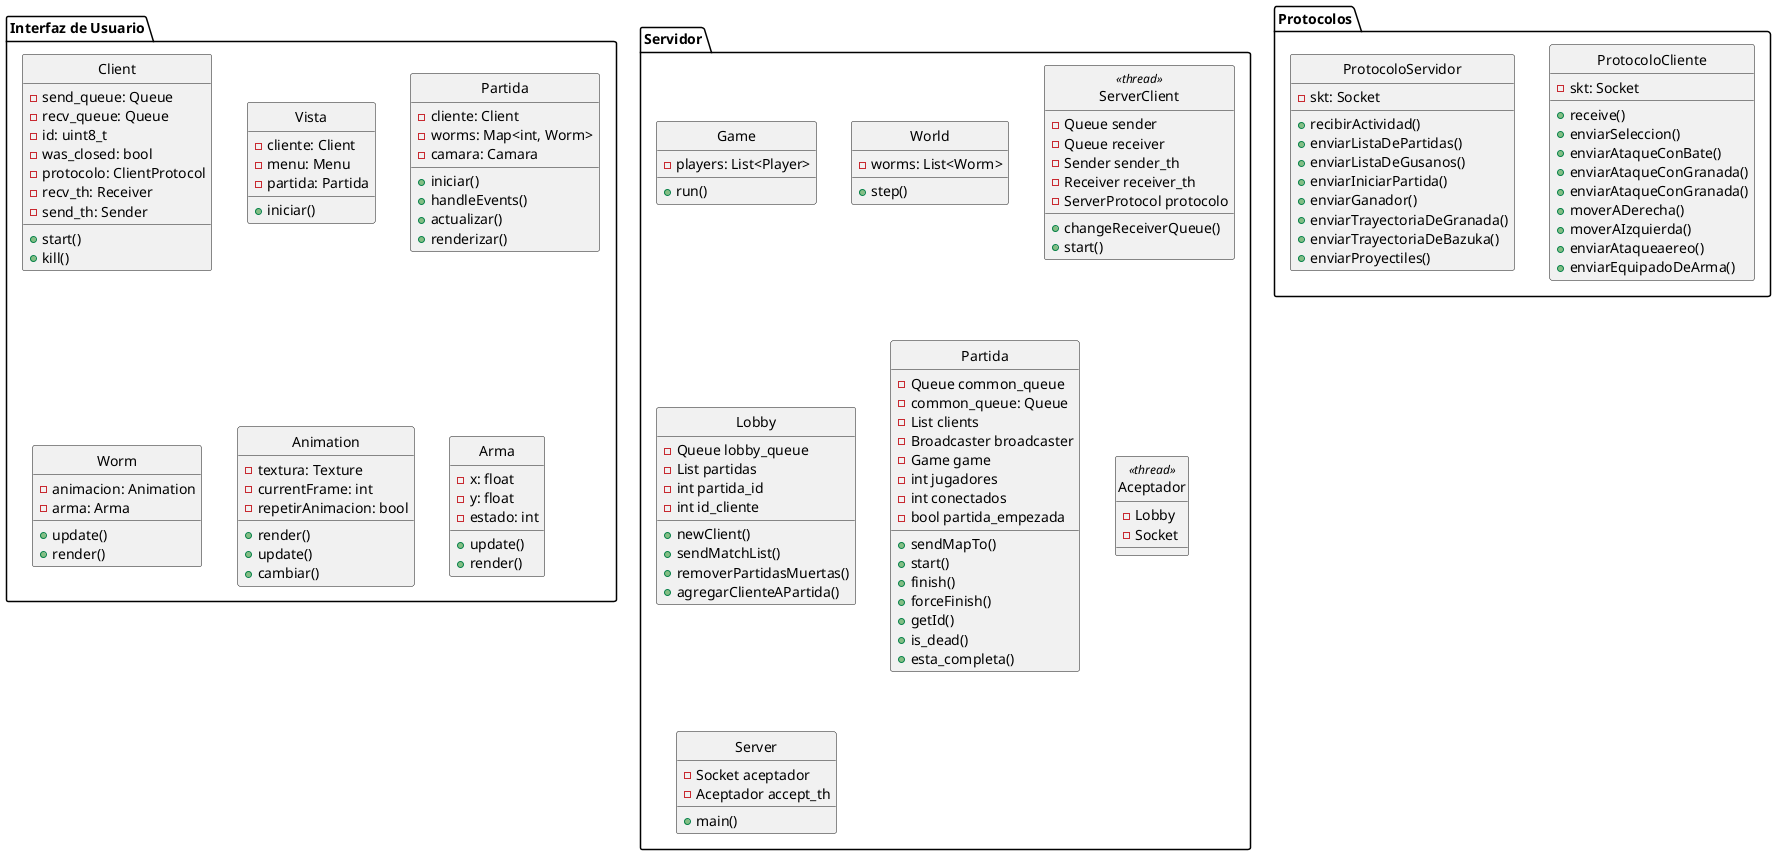 @startuml diagrama
hide empty attributes
hide circle

package "Interfaz de Usuario"  {
  class Client {
    - send_queue: Queue 
    - recv_queue: Queue 
    - id: uint8_t 
    - was_closed: bool 
    - protocolo: ClientProtocol 
    - recv_th: Receiver 
    - send_th: Sender 
    +start()
    +kill()
  } 

  class Vista {
    -cliente: Client
    -menu: Menu
    -partida: Partida
    +iniciar()
  }
  
  class Partida {
    -cliente: Client
    -worms: Map<int, Worm>
    -camara: Camara
    +iniciar()
    +handleEvents()
    +actualizar()
    +renderizar()
  }

  class Worm {
    -animacion: Animation
    -arma: Arma
    +update()
    +render()
  }

  class Animation {
    -textura: Texture
    -currentFrame: int
    -repetirAnimacion: bool
    +render()
    +update()
    +cambiar()
  }

  class Arma {
    -x: float
    -y: float
    -estado: int
    +update()
    +render()
  }
  
}

package "Servidor" {
  class Game {
    -players: List<Player> 
    +run()
  }

  class World {
    -worms: List<Worm>
    +step()
  }
  
  class ServerClient <<thread>>{
    - Queue sender
    - Queue receiver
    - Sender sender_th
    - Receiver receiver_th
    - ServerProtocol protocolo
    + changeReceiverQueue()
    + start()
  }
  
  class Lobby {
    - Queue lobby_queue
    - List partidas
    - int partida_id
    - int id_cliente
    + newClient()
    + sendMatchList()
    + removerPartidasMuertas()
    + agregarClienteAPartida()
  }
  
  class Partida {
    - Queue common_queue
    - common_queue: Queue
    - List clients
    - Broadcaster broadcaster
    - Game game
    - int jugadores
    - int conectados
    - bool partida_empezada
    + sendMapTo()
    + start()
    + finish()
    + forceFinish()
    + getId()
    + is_dead()
    + esta_completa()
  }

  class Aceptador <<thread>>{
    - Lobby
    - Socket
  }
  
  class Server {
    - Socket aceptador
    - Aceptador accept_th
    + main()
  }
}

package "Protocolos" {
  class ProtocoloCliente {
    - skt: Socket
    +receive()
    +enviarSeleccion()
    +enviarAtaqueConBate()
    +enviarAtaqueConGranada()
    +enviarAtaqueConGranada()
    +moverADerecha()
    +moverAIzquierda()
    +enviarAtaqueaereo()
    +enviarEquipadoDeArma()
  }
  
  class ProtocoloServidor {
    - skt: Socket
    +recibirActividad()
    +enviarListaDePartidas()
    +enviarListaDeGusanos()
    +enviarIniciarPartida()
    +enviarGanador()
    +enviarTrayectoriaDeGranada()
    +enviarTrayectoriaDeBazuka()
    +enviarProyectiles()
  }
}
@enduml
